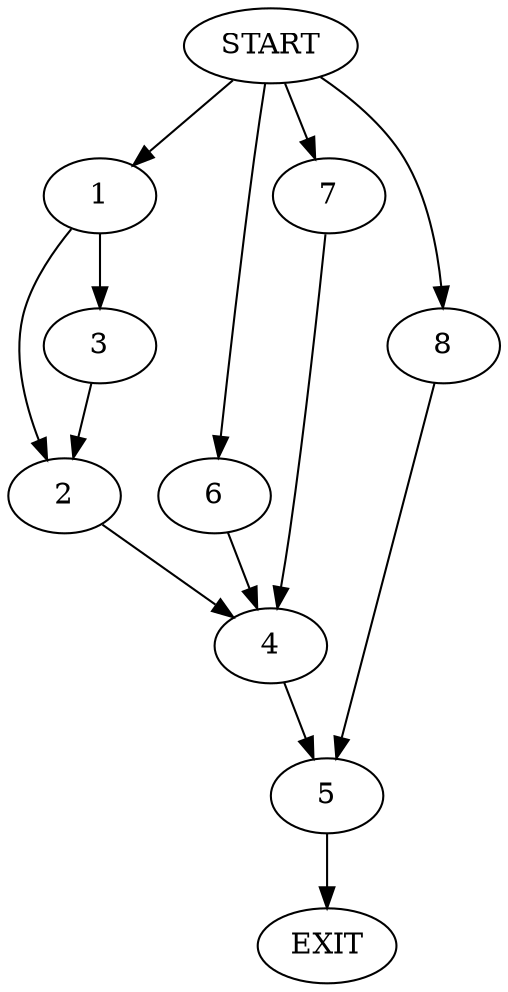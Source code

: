 digraph {
0 [label="START"]
9 [label="EXIT"]
0 -> 1
1 -> 2
1 -> 3
2 -> 4
3 -> 2
4 -> 5
0 -> 6
6 -> 4
0 -> 7
7 -> 4
5 -> 9
0 -> 8
8 -> 5
}
